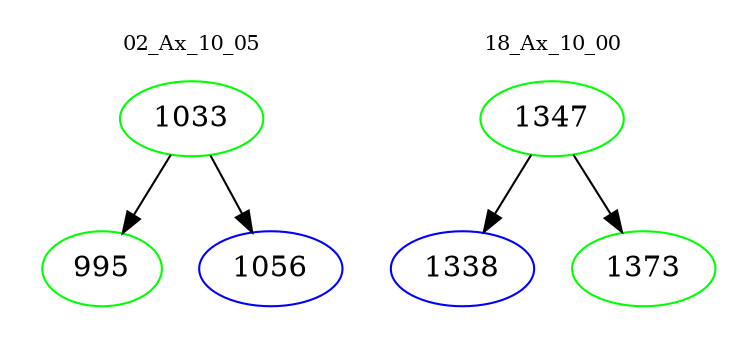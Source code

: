 digraph{
subgraph cluster_0 {
color = white
label = "02_Ax_10_05";
fontsize=10;
T0_1033 [label="1033", color="green"]
T0_1033 -> T0_995 [color="black"]
T0_995 [label="995", color="green"]
T0_1033 -> T0_1056 [color="black"]
T0_1056 [label="1056", color="blue"]
}
subgraph cluster_1 {
color = white
label = "18_Ax_10_00";
fontsize=10;
T1_1347 [label="1347", color="green"]
T1_1347 -> T1_1338 [color="black"]
T1_1338 [label="1338", color="blue"]
T1_1347 -> T1_1373 [color="black"]
T1_1373 [label="1373", color="green"]
}
}
